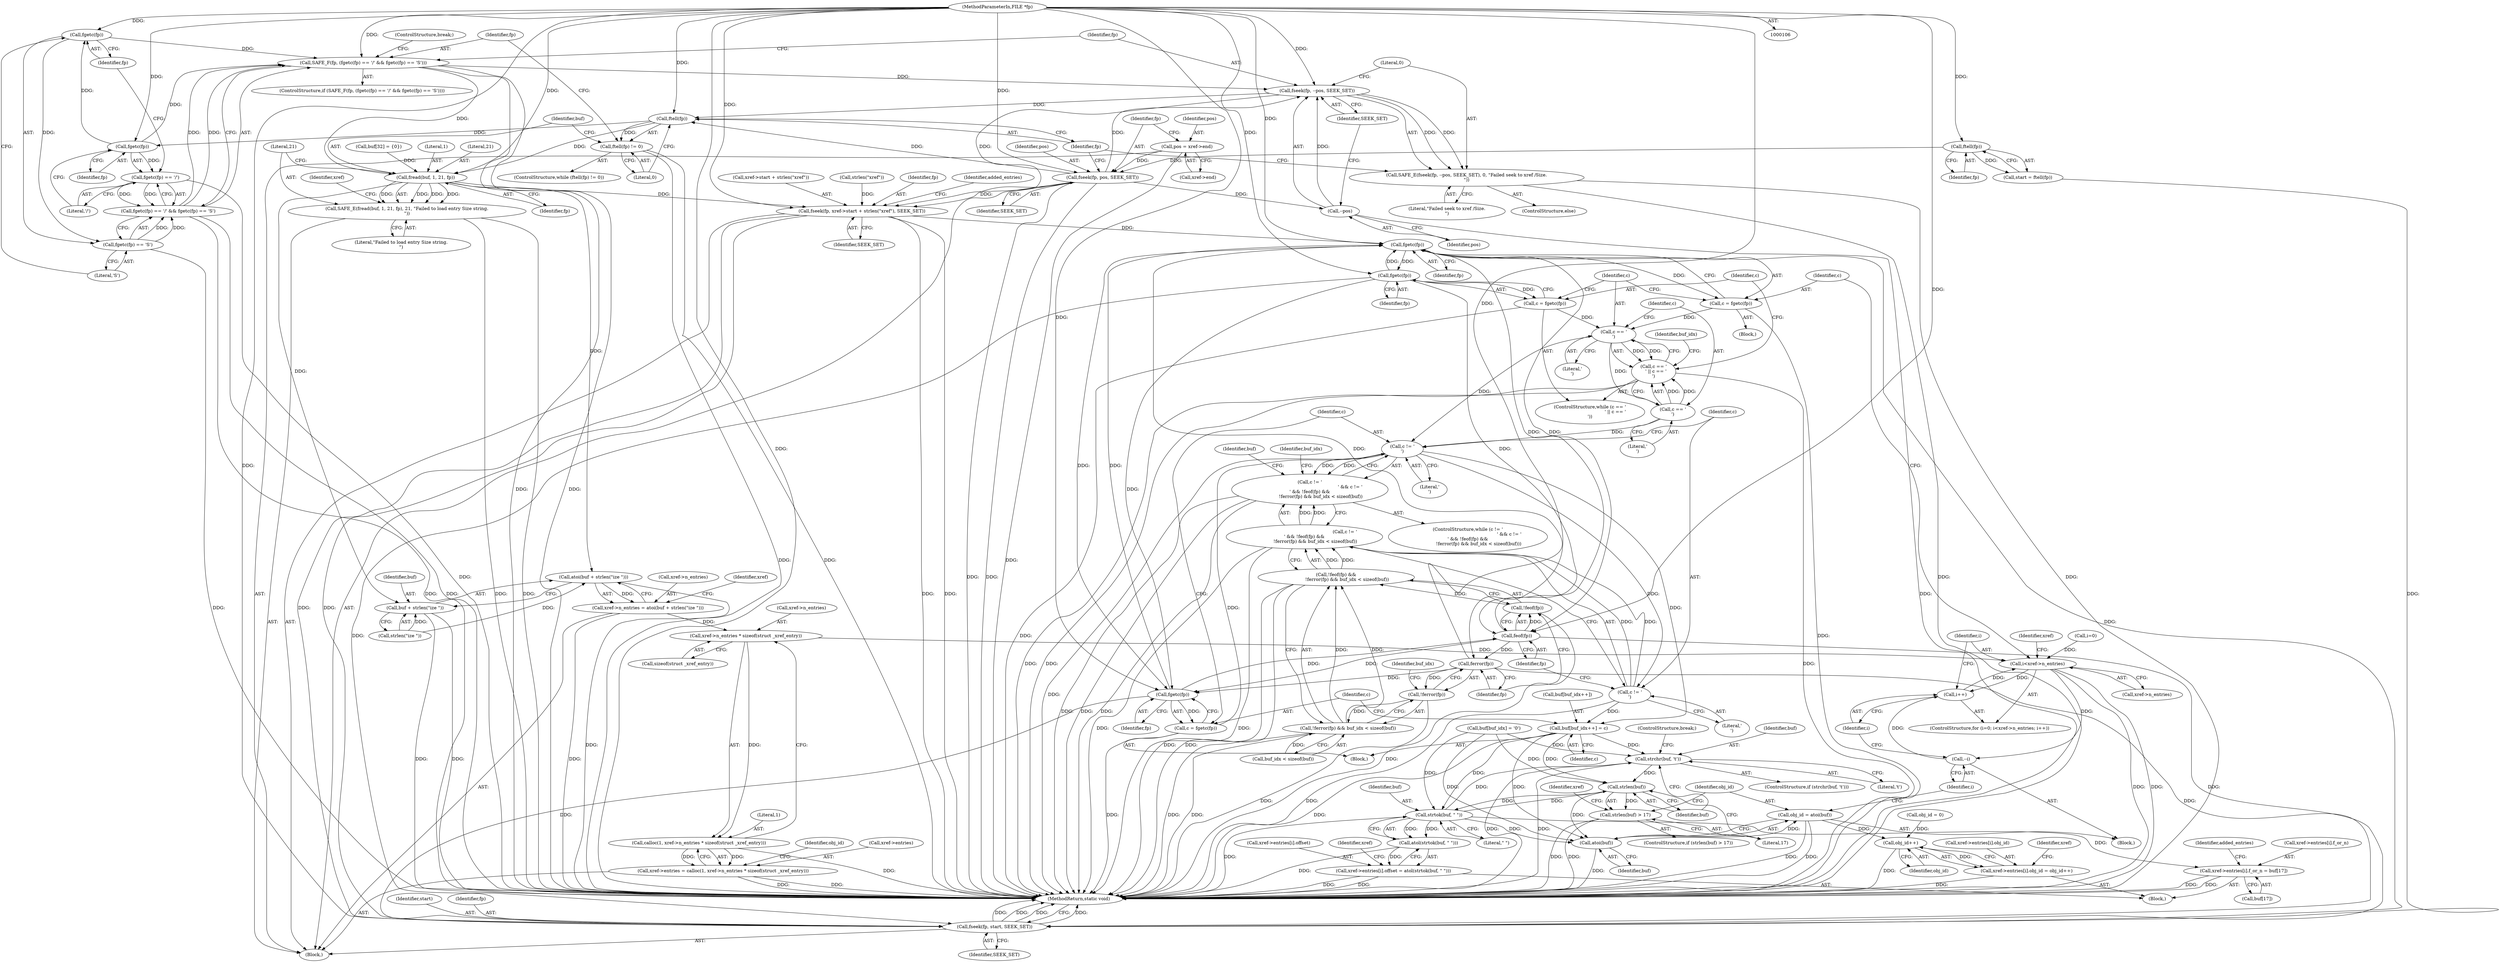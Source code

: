 digraph "0_pdfresurrect_0c4120fffa3dffe97b95c486a120eded82afe8a6_4@API" {
"1000147" [label="(Call,fgetc(fp))"];
"1000143" [label="(Call,fgetc(fp))"];
"1000135" [label="(Call,ftell(fp))"];
"1000129" [label="(Call,fseek(fp, pos, SEEK_SET))"];
"1000122" [label="(Call,ftell(fp))"];
"1000107" [label="(MethodParameterIn,FILE *fp)"];
"1000124" [label="(Call,pos = xref->end)"];
"1000153" [label="(Call,fseek(fp, --pos, SEEK_SET))"];
"1000139" [label="(Call,SAFE_F(fp, (fgetc(fp) == '/' && fgetc(fp) == 'S')))"];
"1000147" [label="(Call,fgetc(fp))"];
"1000141" [label="(Call,fgetc(fp) == '/' && fgetc(fp) == 'S')"];
"1000142" [label="(Call,fgetc(fp) == '/')"];
"1000146" [label="(Call,fgetc(fp) == 'S')"];
"1000155" [label="(Call,--pos)"];
"1000134" [label="(Call,ftell(fp) != 0)"];
"1000161" [label="(Call,fread(buf, 1, 21, fp))"];
"1000160" [label="(Call,SAFE_E(fread(buf, 1, 21, fp), 21, \"Failed to load entry Size string.\n\"))"];
"1000172" [label="(Call,atoi(buf + strlen(\"ize \")))"];
"1000168" [label="(Call,xref->n_entries = atoi(buf + strlen(\"ize \")))"];
"1000183" [label="(Call,xref->n_entries * sizeof(struct _xref_entry))"];
"1000181" [label="(Call,calloc(1, xref->n_entries * sizeof(struct _xref_entry)))"];
"1000177" [label="(Call,xref->entries = calloc(1, xref->n_entries * sizeof(struct _xref_entry)))"];
"1000208" [label="(Call,i<xref->n_entries)"];
"1000213" [label="(Call,i++)"];
"1000346" [label="(Call,--i)"];
"1000173" [label="(Call,buf + strlen(\"ize \"))"];
"1000192" [label="(Call,fseek(fp, xref->start + strlen(\"xref\"), SEEK_SET))"];
"1000218" [label="(Call,fgetc(fp))"];
"1000216" [label="(Call,c = fgetc(fp))"];
"1000222" [label="(Call,c == '\n')"];
"1000221" [label="(Call,c == '\n' || c == '\r')"];
"1000225" [label="(Call,c == '\r')"];
"1000237" [label="(Call,c != '\n')"];
"1000236" [label="(Call,c != '\n' && c != '\r' && !feof(fp) &&\n               !ferror(fp) && buf_idx < sizeof(buf))"];
"1000241" [label="(Call,c != '\r')"];
"1000240" [label="(Call,c != '\r' && !feof(fp) &&\n               !ferror(fp) && buf_idx < sizeof(buf))"];
"1000257" [label="(Call,buf[buf_idx++] = c)"];
"1000283" [label="(Call,strchr(buf, 't'))"];
"1000289" [label="(Call,strlen(buf))"];
"1000288" [label="(Call,strlen(buf) > 17)"];
"1000312" [label="(Call,strtok(buf, \" \"))"];
"1000311" [label="(Call,atol(strtok(buf, \" \")))"];
"1000303" [label="(Call,xref->entries[i].offset = atol(strtok(buf, \" \")))"];
"1000327" [label="(Call,xref->entries[i].f_or_n = buf[17])"];
"1000344" [label="(Call,atoi(buf))"];
"1000342" [label="(Call,obj_id = atoi(buf))"];
"1000301" [label="(Call,obj_id++)"];
"1000293" [label="(Call,xref->entries[i].obj_id = obj_id++)"];
"1000230" [label="(Call,fgetc(fp))"];
"1000228" [label="(Call,c = fgetc(fp))"];
"1000246" [label="(Call,feof(fp))"];
"1000245" [label="(Call,!feof(fp))"];
"1000244" [label="(Call,!feof(fp) &&\n               !ferror(fp) && buf_idx < sizeof(buf))"];
"1000250" [label="(Call,ferror(fp))"];
"1000249" [label="(Call,!ferror(fp))"];
"1000248" [label="(Call,!ferror(fp) && buf_idx < sizeof(buf))"];
"1000265" [label="(Call,fgetc(fp))"];
"1000263" [label="(Call,c = fgetc(fp))"];
"1000353" [label="(Call,fseek(fp, start, SEEK_SET))"];
"1000152" [label="(Call,SAFE_E(fseek(fp, --pos, SEEK_SET), 0, \"Failed seek to xref /Size.\n\"))"];
"1000224" [label="(Literal,'\n')"];
"1000133" [label="(ControlStructure,while (ftell(fp) != 0))"];
"1000204" [label="(ControlStructure,for (i=0; i<xref->n_entries; i++))"];
"1000227" [label="(Literal,'\r')"];
"1000283" [label="(Call,strchr(buf, 't'))"];
"1000124" [label="(Call,pos = xref->end)"];
"1000177" [label="(Call,xref->entries = calloc(1, xref->n_entries * sizeof(struct _xref_entry)))"];
"1000241" [label="(Call,c != '\r')"];
"1000226" [label="(Identifier,c)"];
"1000137" [label="(Literal,0)"];
"1000277" [label="(Call,buf[buf_idx] = '\0')"];
"1000134" [label="(Call,ftell(fp) != 0)"];
"1000252" [label="(Call,buf_idx < sizeof(buf))"];
"1000264" [label="(Identifier,c)"];
"1000166" [label="(Literal,21)"];
"1000257" [label="(Call,buf[buf_idx++] = c)"];
"1000357" [label="(MethodReturn,static void)"];
"1000335" [label="(Call,buf[17])"];
"1000187" [label="(Call,sizeof(struct _xref_entry))"];
"1000250" [label="(Call,ferror(fp))"];
"1000129" [label="(Call,fseek(fp, pos, SEEK_SET))"];
"1000183" [label="(Call,xref->n_entries * sizeof(struct _xref_entry))"];
"1000302" [label="(Identifier,obj_id)"];
"1000213" [label="(Call,i++)"];
"1000233" [label="(Identifier,buf_idx)"];
"1000301" [label="(Call,obj_id++)"];
"1000135" [label="(Call,ftell(fp))"];
"1000139" [label="(Call,SAFE_F(fp, (fgetc(fp) == '/' && fgetc(fp) == 'S')))"];
"1000175" [label="(Call,strlen(\"ize \"))"];
"1000312" [label="(Call,strtok(buf, \" \"))"];
"1000297" [label="(Identifier,xref)"];
"1000109" [label="(Block,)"];
"1000132" [label="(Identifier,SEEK_SET)"];
"1000225" [label="(Call,c == '\r')"];
"1000355" [label="(Identifier,start)"];
"1000172" [label="(Call,atoi(buf + strlen(\"ize \")))"];
"1000246" [label="(Call,feof(fp))"];
"1000179" [label="(Identifier,xref)"];
"1000181" [label="(Call,calloc(1, xref->n_entries * sizeof(struct _xref_entry)))"];
"1000131" [label="(Identifier,pos)"];
"1000222" [label="(Call,c == '\n')"];
"1000339" [label="(Identifier,added_entries)"];
"1000165" [label="(Identifier,fp)"];
"1000209" [label="(Identifier,i)"];
"1000116" [label="(Call,buf[32] = {0})"];
"1000173" [label="(Call,buf + strlen(\"ize \"))"];
"1000258" [label="(Call,buf[buf_idx++])"];
"1000194" [label="(Call,xref->start + strlen(\"xref\"))"];
"1000265" [label="(Call,fgetc(fp))"];
"1000168" [label="(Call,xref->n_entries = atoi(buf + strlen(\"ize \")))"];
"1000123" [label="(Identifier,fp)"];
"1000286" [label="(ControlStructure,break;)"];
"1000152" [label="(Call,SAFE_E(fseek(fp, --pos, SEEK_SET), 0, \"Failed seek to xref /Size.\n\"))"];
"1000253" [label="(Identifier,buf_idx)"];
"1000230" [label="(Call,fgetc(fp))"];
"1000159" [label="(Literal,\"Failed seek to xref /Size.\n\")"];
"1000198" [label="(Call,strlen(\"xref\"))"];
"1000120" [label="(Call,start = ftell(fp))"];
"1000140" [label="(Identifier,fp)"];
"1000162" [label="(Identifier,buf)"];
"1000217" [label="(Identifier,c)"];
"1000327" [label="(Call,xref->entries[i].f_or_n = buf[17])"];
"1000138" [label="(ControlStructure,if (SAFE_F(fp, (fgetc(fp) == '/' && fgetc(fp) == 'S'))))"];
"1000157" [label="(Identifier,SEEK_SET)"];
"1000341" [label="(Block,)"];
"1000144" [label="(Identifier,fp)"];
"1000229" [label="(Identifier,c)"];
"1000345" [label="(Identifier,buf)"];
"1000259" [label="(Identifier,buf)"];
"1000189" [label="(Call,obj_id = 0)"];
"1000107" [label="(MethodParameterIn,FILE *fp)"];
"1000235" [label="(ControlStructure,while (c != '\n' && c != '\r' && !feof(fp) &&\n               !ferror(fp) && buf_idx < sizeof(buf)))"];
"1000284" [label="(Identifier,buf)"];
"1000242" [label="(Identifier,c)"];
"1000245" [label="(Call,!feof(fp))"];
"1000282" [label="(ControlStructure,if (strchr(buf, 't')))"];
"1000148" [label="(Identifier,fp)"];
"1000228" [label="(Call,c = fgetc(fp))"];
"1000153" [label="(Call,fseek(fp, --pos, SEEK_SET))"];
"1000350" [label="(Identifier,xref)"];
"1000287" [label="(ControlStructure,if (strlen(buf) > 17))"];
"1000303" [label="(Call,xref->entries[i].offset = atol(strtok(buf, \" \")))"];
"1000154" [label="(Identifier,fp)"];
"1000216" [label="(Call,c = fgetc(fp))"];
"1000151" [label="(ControlStructure,else)"];
"1000169" [label="(Call,xref->n_entries)"];
"1000263" [label="(Call,c = fgetc(fp))"];
"1000143" [label="(Call,fgetc(fp))"];
"1000190" [label="(Identifier,obj_id)"];
"1000161" [label="(Call,fread(buf, 1, 21, fp))"];
"1000285" [label="(Literal,'t')"];
"1000291" [label="(Literal,17)"];
"1000141" [label="(Call,fgetc(fp) == '/' && fgetc(fp) == 'S')"];
"1000200" [label="(Identifier,SEEK_SET)"];
"1000184" [label="(Call,xref->n_entries)"];
"1000343" [label="(Identifier,obj_id)"];
"1000342" [label="(Call,obj_id = atoi(buf))"];
"1000155" [label="(Call,--pos)"];
"1000314" [label="(Literal,\" \")"];
"1000142" [label="(Call,fgetc(fp) == '/')"];
"1000292" [label="(Block,)"];
"1000269" [label="(Identifier,buf_idx)"];
"1000266" [label="(Identifier,fp)"];
"1000240" [label="(Call,c != '\r' && !feof(fp) &&\n               !ferror(fp) && buf_idx < sizeof(buf))"];
"1000344" [label="(Call,atoi(buf))"];
"1000126" [label="(Call,xref->end)"];
"1000248" [label="(Call,!ferror(fp) && buf_idx < sizeof(buf))"];
"1000244" [label="(Call,!feof(fp) &&\n               !ferror(fp) && buf_idx < sizeof(buf))"];
"1000170" [label="(Identifier,xref)"];
"1000146" [label="(Call,fgetc(fp) == 'S')"];
"1000290" [label="(Identifier,buf)"];
"1000158" [label="(Literal,0)"];
"1000346" [label="(Call,--i)"];
"1000149" [label="(Literal,'S')"];
"1000163" [label="(Literal,1)"];
"1000238" [label="(Identifier,c)"];
"1000293" [label="(Call,xref->entries[i].obj_id = obj_id++)"];
"1000223" [label="(Identifier,c)"];
"1000304" [label="(Call,xref->entries[i].offset)"];
"1000122" [label="(Call,ftell(fp))"];
"1000147" [label="(Call,fgetc(fp))"];
"1000193" [label="(Identifier,fp)"];
"1000347" [label="(Identifier,i)"];
"1000262" [label="(Identifier,c)"];
"1000294" [label="(Call,xref->entries[i].obj_id)"];
"1000288" [label="(Call,strlen(buf) > 17)"];
"1000192" [label="(Call,fseek(fp, xref->start + strlen(\"xref\"), SEEK_SET))"];
"1000289" [label="(Call,strlen(buf))"];
"1000156" [label="(Identifier,pos)"];
"1000239" [label="(Literal,'\n')"];
"1000220" [label="(ControlStructure,while (c == '\n' || c == '\r'))"];
"1000150" [label="(ControlStructure,break;)"];
"1000218" [label="(Call,fgetc(fp))"];
"1000313" [label="(Identifier,buf)"];
"1000210" [label="(Call,xref->n_entries)"];
"1000125" [label="(Identifier,pos)"];
"1000247" [label="(Identifier,fp)"];
"1000354" [label="(Identifier,fp)"];
"1000164" [label="(Literal,21)"];
"1000182" [label="(Literal,1)"];
"1000174" [label="(Identifier,buf)"];
"1000251" [label="(Identifier,fp)"];
"1000256" [label="(Block,)"];
"1000219" [label="(Identifier,fp)"];
"1000145" [label="(Literal,'/')"];
"1000214" [label="(Identifier,i)"];
"1000311" [label="(Call,atol(strtok(buf, \" \")))"];
"1000178" [label="(Call,xref->entries)"];
"1000130" [label="(Identifier,fp)"];
"1000205" [label="(Call,i=0)"];
"1000236" [label="(Call,c != '\n' && c != '\r' && !feof(fp) &&\n               !ferror(fp) && buf_idx < sizeof(buf))"];
"1000328" [label="(Call,xref->entries[i].f_or_n)"];
"1000249" [label="(Call,!ferror(fp))"];
"1000356" [label="(Identifier,SEEK_SET)"];
"1000221" [label="(Call,c == '\n' || c == '\r')"];
"1000231" [label="(Identifier,fp)"];
"1000215" [label="(Block,)"];
"1000237" [label="(Call,c != '\n')"];
"1000319" [label="(Identifier,xref)"];
"1000243" [label="(Literal,'\r')"];
"1000208" [label="(Call,i<xref->n_entries)"];
"1000353" [label="(Call,fseek(fp, start, SEEK_SET))"];
"1000160" [label="(Call,SAFE_E(fread(buf, 1, 21, fp), 21, \"Failed to load entry Size string.\n\"))"];
"1000307" [label="(Identifier,xref)"];
"1000202" [label="(Identifier,added_entries)"];
"1000167" [label="(Literal,\"Failed to load entry Size string.\n\")"];
"1000136" [label="(Identifier,fp)"];
"1000147" -> "1000146"  [label="AST: "];
"1000147" -> "1000148"  [label="CFG: "];
"1000148" -> "1000147"  [label="AST: "];
"1000149" -> "1000147"  [label="CFG: "];
"1000147" -> "1000139"  [label="DDG: "];
"1000147" -> "1000146"  [label="DDG: "];
"1000143" -> "1000147"  [label="DDG: "];
"1000107" -> "1000147"  [label="DDG: "];
"1000143" -> "1000142"  [label="AST: "];
"1000143" -> "1000144"  [label="CFG: "];
"1000144" -> "1000143"  [label="AST: "];
"1000145" -> "1000143"  [label="CFG: "];
"1000143" -> "1000139"  [label="DDG: "];
"1000143" -> "1000142"  [label="DDG: "];
"1000135" -> "1000143"  [label="DDG: "];
"1000107" -> "1000143"  [label="DDG: "];
"1000135" -> "1000134"  [label="AST: "];
"1000135" -> "1000136"  [label="CFG: "];
"1000136" -> "1000135"  [label="AST: "];
"1000137" -> "1000135"  [label="CFG: "];
"1000135" -> "1000134"  [label="DDG: "];
"1000129" -> "1000135"  [label="DDG: "];
"1000153" -> "1000135"  [label="DDG: "];
"1000107" -> "1000135"  [label="DDG: "];
"1000135" -> "1000161"  [label="DDG: "];
"1000129" -> "1000109"  [label="AST: "];
"1000129" -> "1000132"  [label="CFG: "];
"1000130" -> "1000129"  [label="AST: "];
"1000131" -> "1000129"  [label="AST: "];
"1000132" -> "1000129"  [label="AST: "];
"1000136" -> "1000129"  [label="CFG: "];
"1000129" -> "1000357"  [label="DDG: "];
"1000129" -> "1000357"  [label="DDG: "];
"1000122" -> "1000129"  [label="DDG: "];
"1000107" -> "1000129"  [label="DDG: "];
"1000124" -> "1000129"  [label="DDG: "];
"1000129" -> "1000155"  [label="DDG: "];
"1000129" -> "1000153"  [label="DDG: "];
"1000129" -> "1000192"  [label="DDG: "];
"1000122" -> "1000120"  [label="AST: "];
"1000122" -> "1000123"  [label="CFG: "];
"1000123" -> "1000122"  [label="AST: "];
"1000120" -> "1000122"  [label="CFG: "];
"1000122" -> "1000120"  [label="DDG: "];
"1000107" -> "1000122"  [label="DDG: "];
"1000107" -> "1000106"  [label="AST: "];
"1000107" -> "1000357"  [label="DDG: "];
"1000107" -> "1000139"  [label="DDG: "];
"1000107" -> "1000153"  [label="DDG: "];
"1000107" -> "1000161"  [label="DDG: "];
"1000107" -> "1000192"  [label="DDG: "];
"1000107" -> "1000218"  [label="DDG: "];
"1000107" -> "1000230"  [label="DDG: "];
"1000107" -> "1000246"  [label="DDG: "];
"1000107" -> "1000250"  [label="DDG: "];
"1000107" -> "1000265"  [label="DDG: "];
"1000107" -> "1000353"  [label="DDG: "];
"1000124" -> "1000109"  [label="AST: "];
"1000124" -> "1000126"  [label="CFG: "];
"1000125" -> "1000124"  [label="AST: "];
"1000126" -> "1000124"  [label="AST: "];
"1000130" -> "1000124"  [label="CFG: "];
"1000124" -> "1000357"  [label="DDG: "];
"1000153" -> "1000152"  [label="AST: "];
"1000153" -> "1000157"  [label="CFG: "];
"1000154" -> "1000153"  [label="AST: "];
"1000155" -> "1000153"  [label="AST: "];
"1000157" -> "1000153"  [label="AST: "];
"1000158" -> "1000153"  [label="CFG: "];
"1000153" -> "1000152"  [label="DDG: "];
"1000153" -> "1000152"  [label="DDG: "];
"1000139" -> "1000153"  [label="DDG: "];
"1000155" -> "1000153"  [label="DDG: "];
"1000153" -> "1000192"  [label="DDG: "];
"1000139" -> "1000138"  [label="AST: "];
"1000139" -> "1000141"  [label="CFG: "];
"1000140" -> "1000139"  [label="AST: "];
"1000141" -> "1000139"  [label="AST: "];
"1000150" -> "1000139"  [label="CFG: "];
"1000154" -> "1000139"  [label="CFG: "];
"1000139" -> "1000357"  [label="DDG: "];
"1000139" -> "1000357"  [label="DDG: "];
"1000141" -> "1000139"  [label="DDG: "];
"1000141" -> "1000139"  [label="DDG: "];
"1000139" -> "1000161"  [label="DDG: "];
"1000141" -> "1000142"  [label="CFG: "];
"1000141" -> "1000146"  [label="CFG: "];
"1000142" -> "1000141"  [label="AST: "];
"1000146" -> "1000141"  [label="AST: "];
"1000141" -> "1000357"  [label="DDG: "];
"1000141" -> "1000357"  [label="DDG: "];
"1000142" -> "1000141"  [label="DDG: "];
"1000142" -> "1000141"  [label="DDG: "];
"1000146" -> "1000141"  [label="DDG: "];
"1000146" -> "1000141"  [label="DDG: "];
"1000142" -> "1000145"  [label="CFG: "];
"1000145" -> "1000142"  [label="AST: "];
"1000148" -> "1000142"  [label="CFG: "];
"1000142" -> "1000357"  [label="DDG: "];
"1000146" -> "1000149"  [label="CFG: "];
"1000149" -> "1000146"  [label="AST: "];
"1000146" -> "1000357"  [label="DDG: "];
"1000155" -> "1000156"  [label="CFG: "];
"1000156" -> "1000155"  [label="AST: "];
"1000157" -> "1000155"  [label="CFG: "];
"1000155" -> "1000357"  [label="DDG: "];
"1000134" -> "1000133"  [label="AST: "];
"1000134" -> "1000137"  [label="CFG: "];
"1000137" -> "1000134"  [label="AST: "];
"1000140" -> "1000134"  [label="CFG: "];
"1000162" -> "1000134"  [label="CFG: "];
"1000134" -> "1000357"  [label="DDG: "];
"1000134" -> "1000357"  [label="DDG: "];
"1000161" -> "1000160"  [label="AST: "];
"1000161" -> "1000165"  [label="CFG: "];
"1000162" -> "1000161"  [label="AST: "];
"1000163" -> "1000161"  [label="AST: "];
"1000164" -> "1000161"  [label="AST: "];
"1000165" -> "1000161"  [label="AST: "];
"1000166" -> "1000161"  [label="CFG: "];
"1000161" -> "1000160"  [label="DDG: "];
"1000161" -> "1000160"  [label="DDG: "];
"1000161" -> "1000160"  [label="DDG: "];
"1000161" -> "1000160"  [label="DDG: "];
"1000116" -> "1000161"  [label="DDG: "];
"1000161" -> "1000172"  [label="DDG: "];
"1000161" -> "1000173"  [label="DDG: "];
"1000161" -> "1000192"  [label="DDG: "];
"1000160" -> "1000109"  [label="AST: "];
"1000160" -> "1000167"  [label="CFG: "];
"1000166" -> "1000160"  [label="AST: "];
"1000167" -> "1000160"  [label="AST: "];
"1000170" -> "1000160"  [label="CFG: "];
"1000160" -> "1000357"  [label="DDG: "];
"1000160" -> "1000357"  [label="DDG: "];
"1000172" -> "1000168"  [label="AST: "];
"1000172" -> "1000173"  [label="CFG: "];
"1000173" -> "1000172"  [label="AST: "];
"1000168" -> "1000172"  [label="CFG: "];
"1000172" -> "1000357"  [label="DDG: "];
"1000172" -> "1000168"  [label="DDG: "];
"1000175" -> "1000172"  [label="DDG: "];
"1000168" -> "1000109"  [label="AST: "];
"1000169" -> "1000168"  [label="AST: "];
"1000179" -> "1000168"  [label="CFG: "];
"1000168" -> "1000357"  [label="DDG: "];
"1000168" -> "1000183"  [label="DDG: "];
"1000183" -> "1000181"  [label="AST: "];
"1000183" -> "1000187"  [label="CFG: "];
"1000184" -> "1000183"  [label="AST: "];
"1000187" -> "1000183"  [label="AST: "];
"1000181" -> "1000183"  [label="CFG: "];
"1000183" -> "1000181"  [label="DDG: "];
"1000183" -> "1000208"  [label="DDG: "];
"1000181" -> "1000177"  [label="AST: "];
"1000182" -> "1000181"  [label="AST: "];
"1000177" -> "1000181"  [label="CFG: "];
"1000181" -> "1000357"  [label="DDG: "];
"1000181" -> "1000177"  [label="DDG: "];
"1000181" -> "1000177"  [label="DDG: "];
"1000177" -> "1000109"  [label="AST: "];
"1000178" -> "1000177"  [label="AST: "];
"1000190" -> "1000177"  [label="CFG: "];
"1000177" -> "1000357"  [label="DDG: "];
"1000177" -> "1000357"  [label="DDG: "];
"1000208" -> "1000204"  [label="AST: "];
"1000208" -> "1000210"  [label="CFG: "];
"1000209" -> "1000208"  [label="AST: "];
"1000210" -> "1000208"  [label="AST: "];
"1000217" -> "1000208"  [label="CFG: "];
"1000350" -> "1000208"  [label="CFG: "];
"1000208" -> "1000357"  [label="DDG: "];
"1000208" -> "1000357"  [label="DDG: "];
"1000213" -> "1000208"  [label="DDG: "];
"1000205" -> "1000208"  [label="DDG: "];
"1000208" -> "1000213"  [label="DDG: "];
"1000208" -> "1000346"  [label="DDG: "];
"1000213" -> "1000204"  [label="AST: "];
"1000213" -> "1000214"  [label="CFG: "];
"1000214" -> "1000213"  [label="AST: "];
"1000209" -> "1000213"  [label="CFG: "];
"1000346" -> "1000213"  [label="DDG: "];
"1000346" -> "1000341"  [label="AST: "];
"1000346" -> "1000347"  [label="CFG: "];
"1000347" -> "1000346"  [label="AST: "];
"1000214" -> "1000346"  [label="CFG: "];
"1000173" -> "1000175"  [label="CFG: "];
"1000174" -> "1000173"  [label="AST: "];
"1000175" -> "1000173"  [label="AST: "];
"1000173" -> "1000357"  [label="DDG: "];
"1000173" -> "1000357"  [label="DDG: "];
"1000175" -> "1000173"  [label="DDG: "];
"1000192" -> "1000109"  [label="AST: "];
"1000192" -> "1000200"  [label="CFG: "];
"1000193" -> "1000192"  [label="AST: "];
"1000194" -> "1000192"  [label="AST: "];
"1000200" -> "1000192"  [label="AST: "];
"1000202" -> "1000192"  [label="CFG: "];
"1000192" -> "1000357"  [label="DDG: "];
"1000192" -> "1000357"  [label="DDG: "];
"1000198" -> "1000192"  [label="DDG: "];
"1000192" -> "1000218"  [label="DDG: "];
"1000192" -> "1000353"  [label="DDG: "];
"1000192" -> "1000353"  [label="DDG: "];
"1000218" -> "1000216"  [label="AST: "];
"1000218" -> "1000219"  [label="CFG: "];
"1000219" -> "1000218"  [label="AST: "];
"1000216" -> "1000218"  [label="CFG: "];
"1000218" -> "1000216"  [label="DDG: "];
"1000250" -> "1000218"  [label="DDG: "];
"1000265" -> "1000218"  [label="DDG: "];
"1000230" -> "1000218"  [label="DDG: "];
"1000246" -> "1000218"  [label="DDG: "];
"1000218" -> "1000230"  [label="DDG: "];
"1000218" -> "1000246"  [label="DDG: "];
"1000218" -> "1000265"  [label="DDG: "];
"1000218" -> "1000353"  [label="DDG: "];
"1000216" -> "1000215"  [label="AST: "];
"1000217" -> "1000216"  [label="AST: "];
"1000223" -> "1000216"  [label="CFG: "];
"1000216" -> "1000357"  [label="DDG: "];
"1000216" -> "1000222"  [label="DDG: "];
"1000222" -> "1000221"  [label="AST: "];
"1000222" -> "1000224"  [label="CFG: "];
"1000223" -> "1000222"  [label="AST: "];
"1000224" -> "1000222"  [label="AST: "];
"1000226" -> "1000222"  [label="CFG: "];
"1000221" -> "1000222"  [label="CFG: "];
"1000222" -> "1000221"  [label="DDG: "];
"1000222" -> "1000221"  [label="DDG: "];
"1000228" -> "1000222"  [label="DDG: "];
"1000222" -> "1000225"  [label="DDG: "];
"1000222" -> "1000237"  [label="DDG: "];
"1000221" -> "1000220"  [label="AST: "];
"1000221" -> "1000225"  [label="CFG: "];
"1000225" -> "1000221"  [label="AST: "];
"1000229" -> "1000221"  [label="CFG: "];
"1000233" -> "1000221"  [label="CFG: "];
"1000221" -> "1000357"  [label="DDG: "];
"1000221" -> "1000357"  [label="DDG: "];
"1000221" -> "1000357"  [label="DDG: "];
"1000225" -> "1000221"  [label="DDG: "];
"1000225" -> "1000221"  [label="DDG: "];
"1000225" -> "1000227"  [label="CFG: "];
"1000226" -> "1000225"  [label="AST: "];
"1000227" -> "1000225"  [label="AST: "];
"1000225" -> "1000237"  [label="DDG: "];
"1000237" -> "1000236"  [label="AST: "];
"1000237" -> "1000239"  [label="CFG: "];
"1000238" -> "1000237"  [label="AST: "];
"1000239" -> "1000237"  [label="AST: "];
"1000242" -> "1000237"  [label="CFG: "];
"1000236" -> "1000237"  [label="CFG: "];
"1000237" -> "1000357"  [label="DDG: "];
"1000237" -> "1000236"  [label="DDG: "];
"1000237" -> "1000236"  [label="DDG: "];
"1000263" -> "1000237"  [label="DDG: "];
"1000237" -> "1000241"  [label="DDG: "];
"1000237" -> "1000257"  [label="DDG: "];
"1000236" -> "1000235"  [label="AST: "];
"1000236" -> "1000240"  [label="CFG: "];
"1000240" -> "1000236"  [label="AST: "];
"1000259" -> "1000236"  [label="CFG: "];
"1000269" -> "1000236"  [label="CFG: "];
"1000236" -> "1000357"  [label="DDG: "];
"1000236" -> "1000357"  [label="DDG: "];
"1000236" -> "1000357"  [label="DDG: "];
"1000240" -> "1000236"  [label="DDG: "];
"1000240" -> "1000236"  [label="DDG: "];
"1000241" -> "1000240"  [label="AST: "];
"1000241" -> "1000243"  [label="CFG: "];
"1000242" -> "1000241"  [label="AST: "];
"1000243" -> "1000241"  [label="AST: "];
"1000247" -> "1000241"  [label="CFG: "];
"1000240" -> "1000241"  [label="CFG: "];
"1000241" -> "1000357"  [label="DDG: "];
"1000241" -> "1000240"  [label="DDG: "];
"1000241" -> "1000240"  [label="DDG: "];
"1000241" -> "1000257"  [label="DDG: "];
"1000240" -> "1000244"  [label="CFG: "];
"1000244" -> "1000240"  [label="AST: "];
"1000240" -> "1000357"  [label="DDG: "];
"1000240" -> "1000357"  [label="DDG: "];
"1000244" -> "1000240"  [label="DDG: "];
"1000244" -> "1000240"  [label="DDG: "];
"1000257" -> "1000256"  [label="AST: "];
"1000257" -> "1000262"  [label="CFG: "];
"1000258" -> "1000257"  [label="AST: "];
"1000262" -> "1000257"  [label="AST: "];
"1000264" -> "1000257"  [label="CFG: "];
"1000257" -> "1000357"  [label="DDG: "];
"1000257" -> "1000283"  [label="DDG: "];
"1000257" -> "1000289"  [label="DDG: "];
"1000257" -> "1000312"  [label="DDG: "];
"1000257" -> "1000344"  [label="DDG: "];
"1000283" -> "1000282"  [label="AST: "];
"1000283" -> "1000285"  [label="CFG: "];
"1000284" -> "1000283"  [label="AST: "];
"1000285" -> "1000283"  [label="AST: "];
"1000286" -> "1000283"  [label="CFG: "];
"1000290" -> "1000283"  [label="CFG: "];
"1000283" -> "1000357"  [label="DDG: "];
"1000283" -> "1000357"  [label="DDG: "];
"1000277" -> "1000283"  [label="DDG: "];
"1000312" -> "1000283"  [label="DDG: "];
"1000283" -> "1000289"  [label="DDG: "];
"1000289" -> "1000288"  [label="AST: "];
"1000289" -> "1000290"  [label="CFG: "];
"1000290" -> "1000289"  [label="AST: "];
"1000291" -> "1000289"  [label="CFG: "];
"1000289" -> "1000288"  [label="DDG: "];
"1000277" -> "1000289"  [label="DDG: "];
"1000312" -> "1000289"  [label="DDG: "];
"1000289" -> "1000312"  [label="DDG: "];
"1000289" -> "1000344"  [label="DDG: "];
"1000288" -> "1000287"  [label="AST: "];
"1000288" -> "1000291"  [label="CFG: "];
"1000291" -> "1000288"  [label="AST: "];
"1000297" -> "1000288"  [label="CFG: "];
"1000343" -> "1000288"  [label="CFG: "];
"1000288" -> "1000357"  [label="DDG: "];
"1000288" -> "1000357"  [label="DDG: "];
"1000312" -> "1000311"  [label="AST: "];
"1000312" -> "1000314"  [label="CFG: "];
"1000313" -> "1000312"  [label="AST: "];
"1000314" -> "1000312"  [label="AST: "];
"1000311" -> "1000312"  [label="CFG: "];
"1000312" -> "1000357"  [label="DDG: "];
"1000312" -> "1000311"  [label="DDG: "];
"1000312" -> "1000311"  [label="DDG: "];
"1000277" -> "1000312"  [label="DDG: "];
"1000312" -> "1000327"  [label="DDG: "];
"1000312" -> "1000344"  [label="DDG: "];
"1000311" -> "1000303"  [label="AST: "];
"1000303" -> "1000311"  [label="CFG: "];
"1000311" -> "1000357"  [label="DDG: "];
"1000311" -> "1000303"  [label="DDG: "];
"1000303" -> "1000292"  [label="AST: "];
"1000304" -> "1000303"  [label="AST: "];
"1000319" -> "1000303"  [label="CFG: "];
"1000303" -> "1000357"  [label="DDG: "];
"1000303" -> "1000357"  [label="DDG: "];
"1000327" -> "1000292"  [label="AST: "];
"1000327" -> "1000335"  [label="CFG: "];
"1000328" -> "1000327"  [label="AST: "];
"1000335" -> "1000327"  [label="AST: "];
"1000339" -> "1000327"  [label="CFG: "];
"1000327" -> "1000357"  [label="DDG: "];
"1000327" -> "1000357"  [label="DDG: "];
"1000344" -> "1000342"  [label="AST: "];
"1000344" -> "1000345"  [label="CFG: "];
"1000345" -> "1000344"  [label="AST: "];
"1000342" -> "1000344"  [label="CFG: "];
"1000344" -> "1000357"  [label="DDG: "];
"1000344" -> "1000342"  [label="DDG: "];
"1000277" -> "1000344"  [label="DDG: "];
"1000342" -> "1000341"  [label="AST: "];
"1000343" -> "1000342"  [label="AST: "];
"1000347" -> "1000342"  [label="CFG: "];
"1000342" -> "1000357"  [label="DDG: "];
"1000342" -> "1000357"  [label="DDG: "];
"1000342" -> "1000301"  [label="DDG: "];
"1000301" -> "1000293"  [label="AST: "];
"1000301" -> "1000302"  [label="CFG: "];
"1000302" -> "1000301"  [label="AST: "];
"1000293" -> "1000301"  [label="CFG: "];
"1000301" -> "1000357"  [label="DDG: "];
"1000301" -> "1000293"  [label="DDG: "];
"1000189" -> "1000301"  [label="DDG: "];
"1000293" -> "1000292"  [label="AST: "];
"1000294" -> "1000293"  [label="AST: "];
"1000307" -> "1000293"  [label="CFG: "];
"1000293" -> "1000357"  [label="DDG: "];
"1000230" -> "1000228"  [label="AST: "];
"1000230" -> "1000231"  [label="CFG: "];
"1000231" -> "1000230"  [label="AST: "];
"1000228" -> "1000230"  [label="CFG: "];
"1000230" -> "1000228"  [label="DDG: "];
"1000230" -> "1000246"  [label="DDG: "];
"1000230" -> "1000265"  [label="DDG: "];
"1000230" -> "1000353"  [label="DDG: "];
"1000228" -> "1000220"  [label="AST: "];
"1000229" -> "1000228"  [label="AST: "];
"1000223" -> "1000228"  [label="CFG: "];
"1000228" -> "1000357"  [label="DDG: "];
"1000246" -> "1000245"  [label="AST: "];
"1000246" -> "1000247"  [label="CFG: "];
"1000247" -> "1000246"  [label="AST: "];
"1000245" -> "1000246"  [label="CFG: "];
"1000246" -> "1000245"  [label="DDG: "];
"1000265" -> "1000246"  [label="DDG: "];
"1000246" -> "1000250"  [label="DDG: "];
"1000246" -> "1000265"  [label="DDG: "];
"1000246" -> "1000353"  [label="DDG: "];
"1000245" -> "1000244"  [label="AST: "];
"1000251" -> "1000245"  [label="CFG: "];
"1000244" -> "1000245"  [label="CFG: "];
"1000245" -> "1000357"  [label="DDG: "];
"1000245" -> "1000244"  [label="DDG: "];
"1000244" -> "1000248"  [label="CFG: "];
"1000248" -> "1000244"  [label="AST: "];
"1000244" -> "1000357"  [label="DDG: "];
"1000244" -> "1000357"  [label="DDG: "];
"1000248" -> "1000244"  [label="DDG: "];
"1000248" -> "1000244"  [label="DDG: "];
"1000250" -> "1000249"  [label="AST: "];
"1000250" -> "1000251"  [label="CFG: "];
"1000251" -> "1000250"  [label="AST: "];
"1000249" -> "1000250"  [label="CFG: "];
"1000250" -> "1000249"  [label="DDG: "];
"1000250" -> "1000265"  [label="DDG: "];
"1000250" -> "1000353"  [label="DDG: "];
"1000249" -> "1000248"  [label="AST: "];
"1000253" -> "1000249"  [label="CFG: "];
"1000248" -> "1000249"  [label="CFG: "];
"1000249" -> "1000357"  [label="DDG: "];
"1000249" -> "1000248"  [label="DDG: "];
"1000248" -> "1000252"  [label="CFG: "];
"1000252" -> "1000248"  [label="AST: "];
"1000248" -> "1000357"  [label="DDG: "];
"1000248" -> "1000357"  [label="DDG: "];
"1000252" -> "1000248"  [label="DDG: "];
"1000265" -> "1000263"  [label="AST: "];
"1000265" -> "1000266"  [label="CFG: "];
"1000266" -> "1000265"  [label="AST: "];
"1000263" -> "1000265"  [label="CFG: "];
"1000265" -> "1000263"  [label="DDG: "];
"1000265" -> "1000353"  [label="DDG: "];
"1000263" -> "1000256"  [label="AST: "];
"1000264" -> "1000263"  [label="AST: "];
"1000238" -> "1000263"  [label="CFG: "];
"1000263" -> "1000357"  [label="DDG: "];
"1000353" -> "1000109"  [label="AST: "];
"1000353" -> "1000356"  [label="CFG: "];
"1000354" -> "1000353"  [label="AST: "];
"1000355" -> "1000353"  [label="AST: "];
"1000356" -> "1000353"  [label="AST: "];
"1000357" -> "1000353"  [label="CFG: "];
"1000353" -> "1000357"  [label="DDG: "];
"1000353" -> "1000357"  [label="DDG: "];
"1000353" -> "1000357"  [label="DDG: "];
"1000353" -> "1000357"  [label="DDG: "];
"1000120" -> "1000353"  [label="DDG: "];
"1000152" -> "1000151"  [label="AST: "];
"1000152" -> "1000159"  [label="CFG: "];
"1000158" -> "1000152"  [label="AST: "];
"1000159" -> "1000152"  [label="AST: "];
"1000136" -> "1000152"  [label="CFG: "];
"1000152" -> "1000357"  [label="DDG: "];
"1000152" -> "1000357"  [label="DDG: "];
}
